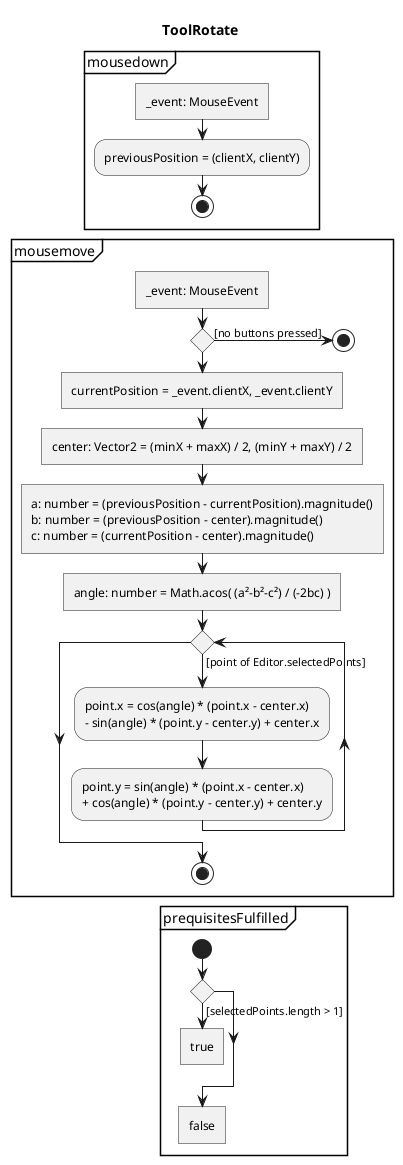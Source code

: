 @startuml ToolRotate
skinparam monochrome true

title ToolRotate

partition mousedown {
	:_event: MouseEvent]
	:previousPosition = (clientX, clientY); 
	stop
}

partition mousemove {
	:_event: MouseEvent]
	if() then ([no buttons pressed])
	stop
	endif
	:currentPosition = _event.clientX, _event.clientY]
	:center: Vector2 = (minX + maxX) / 2, (minY + maxY) / 2]
	:a: number = (previousPosition - currentPosition).magnitude()
	b: number = (previousPosition - center).magnitude()
	c: number = (currentPosition - center).magnitude()]
	:angle: number = Math.acos( (a²-b²-c²) / (-2bc) )]
	while () is ([point of Editor.selectedPoints])
		:point.x = cos(angle) * (point.x - center.x)
		- sin(angle) * (point.y - center.y) + center.x;
		:point.y = sin(angle) * (point.x - center.x)
		+ cos(angle) * (point.y - center.y) + center.y;
	endwhile
	stop
}


partition prequisitesFulfilled {
	start
	if() then([selectedPoints.length > 1])
		:true]
		detach
	endif
	:false]
	detach
}

@enduml